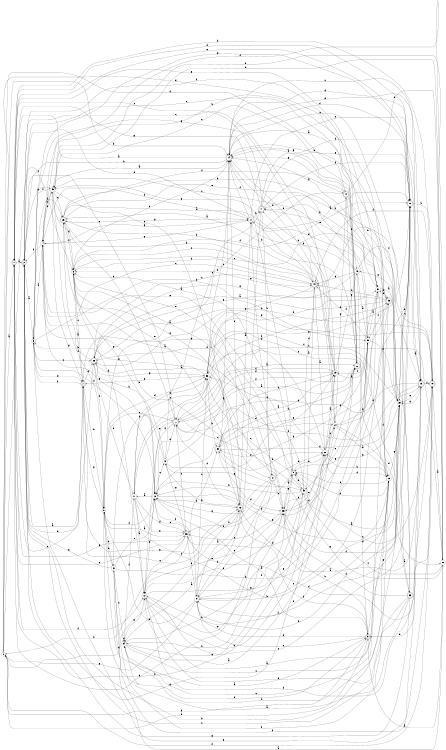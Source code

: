 digraph n39_7 {
__start0 [label="" shape="none"];

rankdir=LR;
size="8,5";

s0 [style="filled", color="black", fillcolor="white" shape="circle", label="0"];
s1 [style="rounded,filled", color="black", fillcolor="white" shape="doublecircle", label="1"];
s2 [style="rounded,filled", color="black", fillcolor="white" shape="doublecircle", label="2"];
s3 [style="filled", color="black", fillcolor="white" shape="circle", label="3"];
s4 [style="filled", color="black", fillcolor="white" shape="circle", label="4"];
s5 [style="rounded,filled", color="black", fillcolor="white" shape="doublecircle", label="5"];
s6 [style="filled", color="black", fillcolor="white" shape="circle", label="6"];
s7 [style="rounded,filled", color="black", fillcolor="white" shape="doublecircle", label="7"];
s8 [style="filled", color="black", fillcolor="white" shape="circle", label="8"];
s9 [style="rounded,filled", color="black", fillcolor="white" shape="doublecircle", label="9"];
s10 [style="filled", color="black", fillcolor="white" shape="circle", label="10"];
s11 [style="filled", color="black", fillcolor="white" shape="circle", label="11"];
s12 [style="filled", color="black", fillcolor="white" shape="circle", label="12"];
s13 [style="filled", color="black", fillcolor="white" shape="circle", label="13"];
s14 [style="rounded,filled", color="black", fillcolor="white" shape="doublecircle", label="14"];
s15 [style="rounded,filled", color="black", fillcolor="white" shape="doublecircle", label="15"];
s16 [style="rounded,filled", color="black", fillcolor="white" shape="doublecircle", label="16"];
s17 [style="filled", color="black", fillcolor="white" shape="circle", label="17"];
s18 [style="rounded,filled", color="black", fillcolor="white" shape="doublecircle", label="18"];
s19 [style="rounded,filled", color="black", fillcolor="white" shape="doublecircle", label="19"];
s20 [style="filled", color="black", fillcolor="white" shape="circle", label="20"];
s21 [style="rounded,filled", color="black", fillcolor="white" shape="doublecircle", label="21"];
s22 [style="rounded,filled", color="black", fillcolor="white" shape="doublecircle", label="22"];
s23 [style="rounded,filled", color="black", fillcolor="white" shape="doublecircle", label="23"];
s24 [style="filled", color="black", fillcolor="white" shape="circle", label="24"];
s25 [style="rounded,filled", color="black", fillcolor="white" shape="doublecircle", label="25"];
s26 [style="rounded,filled", color="black", fillcolor="white" shape="doublecircle", label="26"];
s27 [style="rounded,filled", color="black", fillcolor="white" shape="doublecircle", label="27"];
s28 [style="filled", color="black", fillcolor="white" shape="circle", label="28"];
s29 [style="filled", color="black", fillcolor="white" shape="circle", label="29"];
s30 [style="filled", color="black", fillcolor="white" shape="circle", label="30"];
s31 [style="filled", color="black", fillcolor="white" shape="circle", label="31"];
s32 [style="filled", color="black", fillcolor="white" shape="circle", label="32"];
s33 [style="rounded,filled", color="black", fillcolor="white" shape="doublecircle", label="33"];
s34 [style="filled", color="black", fillcolor="white" shape="circle", label="34"];
s35 [style="filled", color="black", fillcolor="white" shape="circle", label="35"];
s36 [style="filled", color="black", fillcolor="white" shape="circle", label="36"];
s37 [style="filled", color="black", fillcolor="white" shape="circle", label="37"];
s38 [style="filled", color="black", fillcolor="white" shape="circle", label="38"];
s39 [style="rounded,filled", color="black", fillcolor="white" shape="doublecircle", label="39"];
s40 [style="filled", color="black", fillcolor="white" shape="circle", label="40"];
s41 [style="rounded,filled", color="black", fillcolor="white" shape="doublecircle", label="41"];
s42 [style="filled", color="black", fillcolor="white" shape="circle", label="42"];
s43 [style="filled", color="black", fillcolor="white" shape="circle", label="43"];
s44 [style="rounded,filled", color="black", fillcolor="white" shape="doublecircle", label="44"];
s45 [style="filled", color="black", fillcolor="white" shape="circle", label="45"];
s46 [style="filled", color="black", fillcolor="white" shape="circle", label="46"];
s47 [style="rounded,filled", color="black", fillcolor="white" shape="doublecircle", label="47"];
s0 -> s1 [label="a"];
s0 -> s14 [label="b"];
s0 -> s6 [label="c"];
s0 -> s47 [label="d"];
s0 -> s22 [label="e"];
s0 -> s19 [label="f"];
s0 -> s16 [label="g"];
s1 -> s2 [label="a"];
s1 -> s43 [label="b"];
s1 -> s7 [label="c"];
s1 -> s18 [label="d"];
s1 -> s31 [label="e"];
s1 -> s12 [label="f"];
s1 -> s36 [label="g"];
s2 -> s3 [label="a"];
s2 -> s13 [label="b"];
s2 -> s13 [label="c"];
s2 -> s26 [label="d"];
s2 -> s21 [label="e"];
s2 -> s31 [label="f"];
s2 -> s45 [label="g"];
s3 -> s4 [label="a"];
s3 -> s30 [label="b"];
s3 -> s26 [label="c"];
s3 -> s10 [label="d"];
s3 -> s15 [label="e"];
s3 -> s23 [label="f"];
s3 -> s18 [label="g"];
s4 -> s5 [label="a"];
s4 -> s16 [label="b"];
s4 -> s44 [label="c"];
s4 -> s17 [label="d"];
s4 -> s45 [label="e"];
s4 -> s2 [label="f"];
s4 -> s17 [label="g"];
s5 -> s6 [label="a"];
s5 -> s28 [label="b"];
s5 -> s38 [label="c"];
s5 -> s14 [label="d"];
s5 -> s12 [label="e"];
s5 -> s43 [label="f"];
s5 -> s35 [label="g"];
s6 -> s7 [label="a"];
s6 -> s12 [label="b"];
s6 -> s32 [label="c"];
s6 -> s23 [label="d"];
s6 -> s35 [label="e"];
s6 -> s18 [label="f"];
s6 -> s10 [label="g"];
s7 -> s2 [label="a"];
s7 -> s8 [label="b"];
s7 -> s6 [label="c"];
s7 -> s26 [label="d"];
s7 -> s3 [label="e"];
s7 -> s3 [label="f"];
s7 -> s16 [label="g"];
s8 -> s9 [label="a"];
s8 -> s42 [label="b"];
s8 -> s21 [label="c"];
s8 -> s38 [label="d"];
s8 -> s9 [label="e"];
s8 -> s10 [label="f"];
s8 -> s7 [label="g"];
s9 -> s10 [label="a"];
s9 -> s35 [label="b"];
s9 -> s37 [label="c"];
s9 -> s37 [label="d"];
s9 -> s32 [label="e"];
s9 -> s0 [label="f"];
s9 -> s0 [label="g"];
s10 -> s11 [label="a"];
s10 -> s16 [label="b"];
s10 -> s40 [label="c"];
s10 -> s5 [label="d"];
s10 -> s4 [label="e"];
s10 -> s37 [label="f"];
s10 -> s13 [label="g"];
s11 -> s12 [label="a"];
s11 -> s32 [label="b"];
s11 -> s38 [label="c"];
s11 -> s36 [label="d"];
s11 -> s36 [label="e"];
s11 -> s25 [label="f"];
s11 -> s38 [label="g"];
s12 -> s13 [label="a"];
s12 -> s28 [label="b"];
s12 -> s18 [label="c"];
s12 -> s15 [label="d"];
s12 -> s10 [label="e"];
s12 -> s39 [label="f"];
s12 -> s22 [label="g"];
s13 -> s14 [label="a"];
s13 -> s5 [label="b"];
s13 -> s34 [label="c"];
s13 -> s28 [label="d"];
s13 -> s5 [label="e"];
s13 -> s37 [label="f"];
s13 -> s32 [label="g"];
s14 -> s1 [label="a"];
s14 -> s2 [label="b"];
s14 -> s6 [label="c"];
s14 -> s15 [label="d"];
s14 -> s15 [label="e"];
s14 -> s16 [label="f"];
s14 -> s13 [label="g"];
s15 -> s16 [label="a"];
s15 -> s21 [label="b"];
s15 -> s14 [label="c"];
s15 -> s19 [label="d"];
s15 -> s32 [label="e"];
s15 -> s10 [label="f"];
s15 -> s32 [label="g"];
s16 -> s17 [label="a"];
s16 -> s37 [label="b"];
s16 -> s7 [label="c"];
s16 -> s21 [label="d"];
s16 -> s6 [label="e"];
s16 -> s9 [label="f"];
s16 -> s40 [label="g"];
s17 -> s18 [label="a"];
s17 -> s41 [label="b"];
s17 -> s15 [label="c"];
s17 -> s27 [label="d"];
s17 -> s2 [label="e"];
s17 -> s14 [label="f"];
s17 -> s4 [label="g"];
s18 -> s15 [label="a"];
s18 -> s19 [label="b"];
s18 -> s32 [label="c"];
s18 -> s14 [label="d"];
s18 -> s1 [label="e"];
s18 -> s12 [label="f"];
s18 -> s38 [label="g"];
s19 -> s20 [label="a"];
s19 -> s1 [label="b"];
s19 -> s5 [label="c"];
s19 -> s9 [label="d"];
s19 -> s6 [label="e"];
s19 -> s44 [label="f"];
s19 -> s26 [label="g"];
s20 -> s9 [label="a"];
s20 -> s21 [label="b"];
s20 -> s5 [label="c"];
s20 -> s45 [label="d"];
s20 -> s45 [label="e"];
s20 -> s4 [label="f"];
s20 -> s39 [label="g"];
s21 -> s22 [label="a"];
s21 -> s45 [label="b"];
s21 -> s36 [label="c"];
s21 -> s24 [label="d"];
s21 -> s12 [label="e"];
s21 -> s29 [label="f"];
s21 -> s10 [label="g"];
s22 -> s23 [label="a"];
s22 -> s39 [label="b"];
s22 -> s45 [label="c"];
s22 -> s36 [label="d"];
s22 -> s2 [label="e"];
s22 -> s10 [label="f"];
s22 -> s14 [label="g"];
s23 -> s24 [label="a"];
s23 -> s31 [label="b"];
s23 -> s6 [label="c"];
s23 -> s44 [label="d"];
s23 -> s30 [label="e"];
s23 -> s47 [label="f"];
s23 -> s17 [label="g"];
s24 -> s13 [label="a"];
s24 -> s25 [label="b"];
s24 -> s2 [label="c"];
s24 -> s20 [label="d"];
s24 -> s35 [label="e"];
s24 -> s18 [label="f"];
s24 -> s47 [label="g"];
s25 -> s26 [label="a"];
s25 -> s4 [label="b"];
s25 -> s37 [label="c"];
s25 -> s44 [label="d"];
s25 -> s31 [label="e"];
s25 -> s30 [label="f"];
s25 -> s26 [label="g"];
s26 -> s27 [label="a"];
s26 -> s23 [label="b"];
s26 -> s44 [label="c"];
s26 -> s19 [label="d"];
s26 -> s11 [label="e"];
s26 -> s8 [label="f"];
s26 -> s38 [label="g"];
s27 -> s6 [label="a"];
s27 -> s28 [label="b"];
s27 -> s35 [label="c"];
s27 -> s1 [label="d"];
s27 -> s37 [label="e"];
s27 -> s36 [label="f"];
s27 -> s10 [label="g"];
s28 -> s29 [label="a"];
s28 -> s13 [label="b"];
s28 -> s24 [label="c"];
s28 -> s26 [label="d"];
s28 -> s38 [label="e"];
s28 -> s22 [label="f"];
s28 -> s2 [label="g"];
s29 -> s30 [label="a"];
s29 -> s23 [label="b"];
s29 -> s41 [label="c"];
s29 -> s21 [label="d"];
s29 -> s14 [label="e"];
s29 -> s46 [label="f"];
s29 -> s3 [label="g"];
s30 -> s31 [label="a"];
s30 -> s10 [label="b"];
s30 -> s43 [label="c"];
s30 -> s44 [label="d"];
s30 -> s17 [label="e"];
s30 -> s32 [label="f"];
s30 -> s39 [label="g"];
s31 -> s32 [label="a"];
s31 -> s41 [label="b"];
s31 -> s29 [label="c"];
s31 -> s25 [label="d"];
s31 -> s41 [label="e"];
s31 -> s13 [label="f"];
s31 -> s5 [label="g"];
s32 -> s33 [label="a"];
s32 -> s14 [label="b"];
s32 -> s38 [label="c"];
s32 -> s34 [label="d"];
s32 -> s28 [label="e"];
s32 -> s18 [label="f"];
s32 -> s46 [label="g"];
s33 -> s34 [label="a"];
s33 -> s41 [label="b"];
s33 -> s14 [label="c"];
s33 -> s35 [label="d"];
s33 -> s12 [label="e"];
s33 -> s42 [label="f"];
s33 -> s2 [label="g"];
s34 -> s24 [label="a"];
s34 -> s35 [label="b"];
s34 -> s25 [label="c"];
s34 -> s34 [label="d"];
s34 -> s43 [label="e"];
s34 -> s11 [label="f"];
s34 -> s12 [label="g"];
s35 -> s5 [label="a"];
s35 -> s34 [label="b"];
s35 -> s36 [label="c"];
s35 -> s29 [label="d"];
s35 -> s12 [label="e"];
s35 -> s18 [label="f"];
s35 -> s23 [label="g"];
s36 -> s8 [label="a"];
s36 -> s0 [label="b"];
s36 -> s10 [label="c"];
s36 -> s19 [label="d"];
s36 -> s1 [label="e"];
s36 -> s37 [label="f"];
s36 -> s40 [label="g"];
s37 -> s16 [label="a"];
s37 -> s32 [label="b"];
s37 -> s38 [label="c"];
s37 -> s8 [label="d"];
s37 -> s30 [label="e"];
s37 -> s28 [label="f"];
s37 -> s0 [label="g"];
s38 -> s33 [label="a"];
s38 -> s39 [label="b"];
s38 -> s13 [label="c"];
s38 -> s31 [label="d"];
s38 -> s7 [label="e"];
s38 -> s14 [label="f"];
s38 -> s3 [label="g"];
s39 -> s29 [label="a"];
s39 -> s28 [label="b"];
s39 -> s29 [label="c"];
s39 -> s35 [label="d"];
s39 -> s30 [label="e"];
s39 -> s15 [label="f"];
s39 -> s14 [label="g"];
s40 -> s22 [label="a"];
s40 -> s26 [label="b"];
s40 -> s41 [label="c"];
s40 -> s21 [label="d"];
s40 -> s29 [label="e"];
s40 -> s42 [label="f"];
s40 -> s43 [label="g"];
s41 -> s34 [label="a"];
s41 -> s27 [label="b"];
s41 -> s1 [label="c"];
s41 -> s18 [label="d"];
s41 -> s18 [label="e"];
s41 -> s18 [label="f"];
s41 -> s1 [label="g"];
s42 -> s20 [label="a"];
s42 -> s31 [label="b"];
s42 -> s34 [label="c"];
s42 -> s8 [label="d"];
s42 -> s10 [label="e"];
s42 -> s19 [label="f"];
s42 -> s2 [label="g"];
s43 -> s32 [label="a"];
s43 -> s10 [label="b"];
s43 -> s11 [label="c"];
s43 -> s44 [label="d"];
s43 -> s4 [label="e"];
s43 -> s12 [label="f"];
s43 -> s7 [label="g"];
s44 -> s28 [label="a"];
s44 -> s35 [label="b"];
s44 -> s6 [label="c"];
s44 -> s14 [label="d"];
s44 -> s45 [label="e"];
s44 -> s6 [label="f"];
s44 -> s21 [label="g"];
s45 -> s14 [label="a"];
s45 -> s4 [label="b"];
s45 -> s23 [label="c"];
s45 -> s8 [label="d"];
s45 -> s16 [label="e"];
s45 -> s3 [label="f"];
s45 -> s7 [label="g"];
s46 -> s30 [label="a"];
s46 -> s17 [label="b"];
s46 -> s45 [label="c"];
s46 -> s9 [label="d"];
s46 -> s26 [label="e"];
s46 -> s15 [label="f"];
s46 -> s44 [label="g"];
s47 -> s14 [label="a"];
s47 -> s25 [label="b"];
s47 -> s8 [label="c"];
s47 -> s20 [label="d"];
s47 -> s22 [label="e"];
s47 -> s46 [label="f"];
s47 -> s14 [label="g"];

}